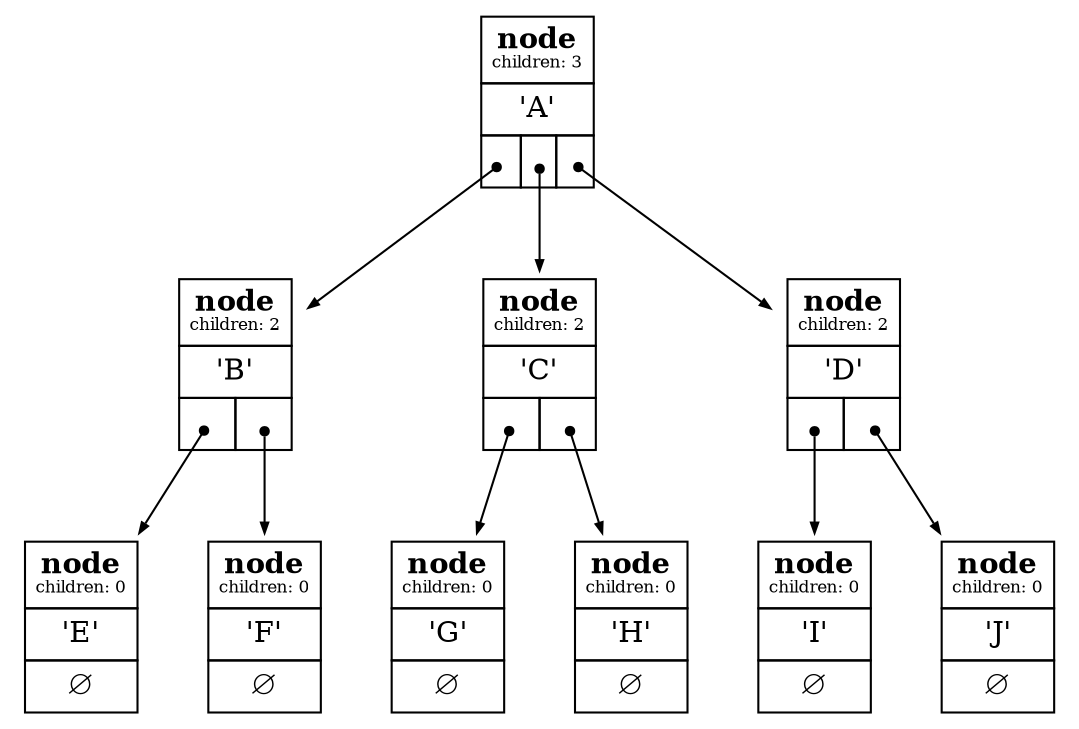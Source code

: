 digraph tree_graph {
	graph [dpi=300]
	node [shape=none]
	edge [arrowsize=0.5 arrowtail=dot dir=both tailclip=false]
	node0 [label=<
<TABLE ALIGN="CENTER"
       BORDER="0"
       CELLBORDER="1"
       CELLSPACING="0"
       CELLPADDING="4">
<TR>
<TD COLSPAN="3">
<B>node</B><BR/>
<FONT POINT-SIZE="8">children: 3</FONT>
</TD>
</TR>
<TR>
<TD COLSPAN="3">'A'</TD>
</TR>
<TR>
<TD PORT="0"> </TD><TD PORT="1"> </TD><TD PORT="2"> </TD>
</TR>
</TABLE>
>]
	node0:0:c -> node1
	node0:1:c -> node4
	node0:2:c -> node7
	node1 [label=<
<TABLE ALIGN="CENTER"
       BORDER="0"
       CELLBORDER="1"
       CELLSPACING="0"
       CELLPADDING="4">
<TR>
<TD COLSPAN="2">
<B>node</B><BR/>
<FONT POINT-SIZE="8">children: 2</FONT>
</TD>
</TR>
<TR>
<TD COLSPAN="2">'B'</TD>
</TR>
<TR>
<TD PORT="0"> </TD><TD PORT="1"> </TD>
</TR>
</TABLE>
>]
	node1:0:c -> node2
	node1:1:c -> node3
	node2 [label=<
<TABLE ALIGN="CENTER"
       BORDER="0"
       CELLBORDER="1"
       CELLSPACING="0"
       CELLPADDING="4">
<TR>
<TD COLSPAN="1">
<B>node</B><BR/>
<FONT POINT-SIZE="8">children: 0</FONT>
</TD>
</TR>
<TR>
<TD COLSPAN="1">'E'</TD>
</TR>
<TR>
<TD COLSPAN="1">∅</TD>
</TR>
</TABLE>
>]
	node3 [label=<
<TABLE ALIGN="CENTER"
       BORDER="0"
       CELLBORDER="1"
       CELLSPACING="0"
       CELLPADDING="4">
<TR>
<TD COLSPAN="1">
<B>node</B><BR/>
<FONT POINT-SIZE="8">children: 0</FONT>
</TD>
</TR>
<TR>
<TD COLSPAN="1">'F'</TD>
</TR>
<TR>
<TD COLSPAN="1">∅</TD>
</TR>
</TABLE>
>]
	node4 [label=<
<TABLE ALIGN="CENTER"
       BORDER="0"
       CELLBORDER="1"
       CELLSPACING="0"
       CELLPADDING="4">
<TR>
<TD COLSPAN="2">
<B>node</B><BR/>
<FONT POINT-SIZE="8">children: 2</FONT>
</TD>
</TR>
<TR>
<TD COLSPAN="2">'C'</TD>
</TR>
<TR>
<TD PORT="0"> </TD><TD PORT="1"> </TD>
</TR>
</TABLE>
>]
	node4:0:c -> node5
	node4:1:c -> node6
	node5 [label=<
<TABLE ALIGN="CENTER"
       BORDER="0"
       CELLBORDER="1"
       CELLSPACING="0"
       CELLPADDING="4">
<TR>
<TD COLSPAN="1">
<B>node</B><BR/>
<FONT POINT-SIZE="8">children: 0</FONT>
</TD>
</TR>
<TR>
<TD COLSPAN="1">'G'</TD>
</TR>
<TR>
<TD COLSPAN="1">∅</TD>
</TR>
</TABLE>
>]
	node6 [label=<
<TABLE ALIGN="CENTER"
       BORDER="0"
       CELLBORDER="1"
       CELLSPACING="0"
       CELLPADDING="4">
<TR>
<TD COLSPAN="1">
<B>node</B><BR/>
<FONT POINT-SIZE="8">children: 0</FONT>
</TD>
</TR>
<TR>
<TD COLSPAN="1">'H'</TD>
</TR>
<TR>
<TD COLSPAN="1">∅</TD>
</TR>
</TABLE>
>]
	node7 [label=<
<TABLE ALIGN="CENTER"
       BORDER="0"
       CELLBORDER="1"
       CELLSPACING="0"
       CELLPADDING="4">
<TR>
<TD COLSPAN="2">
<B>node</B><BR/>
<FONT POINT-SIZE="8">children: 2</FONT>
</TD>
</TR>
<TR>
<TD COLSPAN="2">'D'</TD>
</TR>
<TR>
<TD PORT="0"> </TD><TD PORT="1"> </TD>
</TR>
</TABLE>
>]
	node7:0:c -> node8
	node7:1:c -> node9
	node8 [label=<
<TABLE ALIGN="CENTER"
       BORDER="0"
       CELLBORDER="1"
       CELLSPACING="0"
       CELLPADDING="4">
<TR>
<TD COLSPAN="1">
<B>node</B><BR/>
<FONT POINT-SIZE="8">children: 0</FONT>
</TD>
</TR>
<TR>
<TD COLSPAN="1">'I'</TD>
</TR>
<TR>
<TD COLSPAN="1">∅</TD>
</TR>
</TABLE>
>]
	node9 [label=<
<TABLE ALIGN="CENTER"
       BORDER="0"
       CELLBORDER="1"
       CELLSPACING="0"
       CELLPADDING="4">
<TR>
<TD COLSPAN="1">
<B>node</B><BR/>
<FONT POINT-SIZE="8">children: 0</FONT>
</TD>
</TR>
<TR>
<TD COLSPAN="1">'J'</TD>
</TR>
<TR>
<TD COLSPAN="1">∅</TD>
</TR>
</TABLE>
>]
}